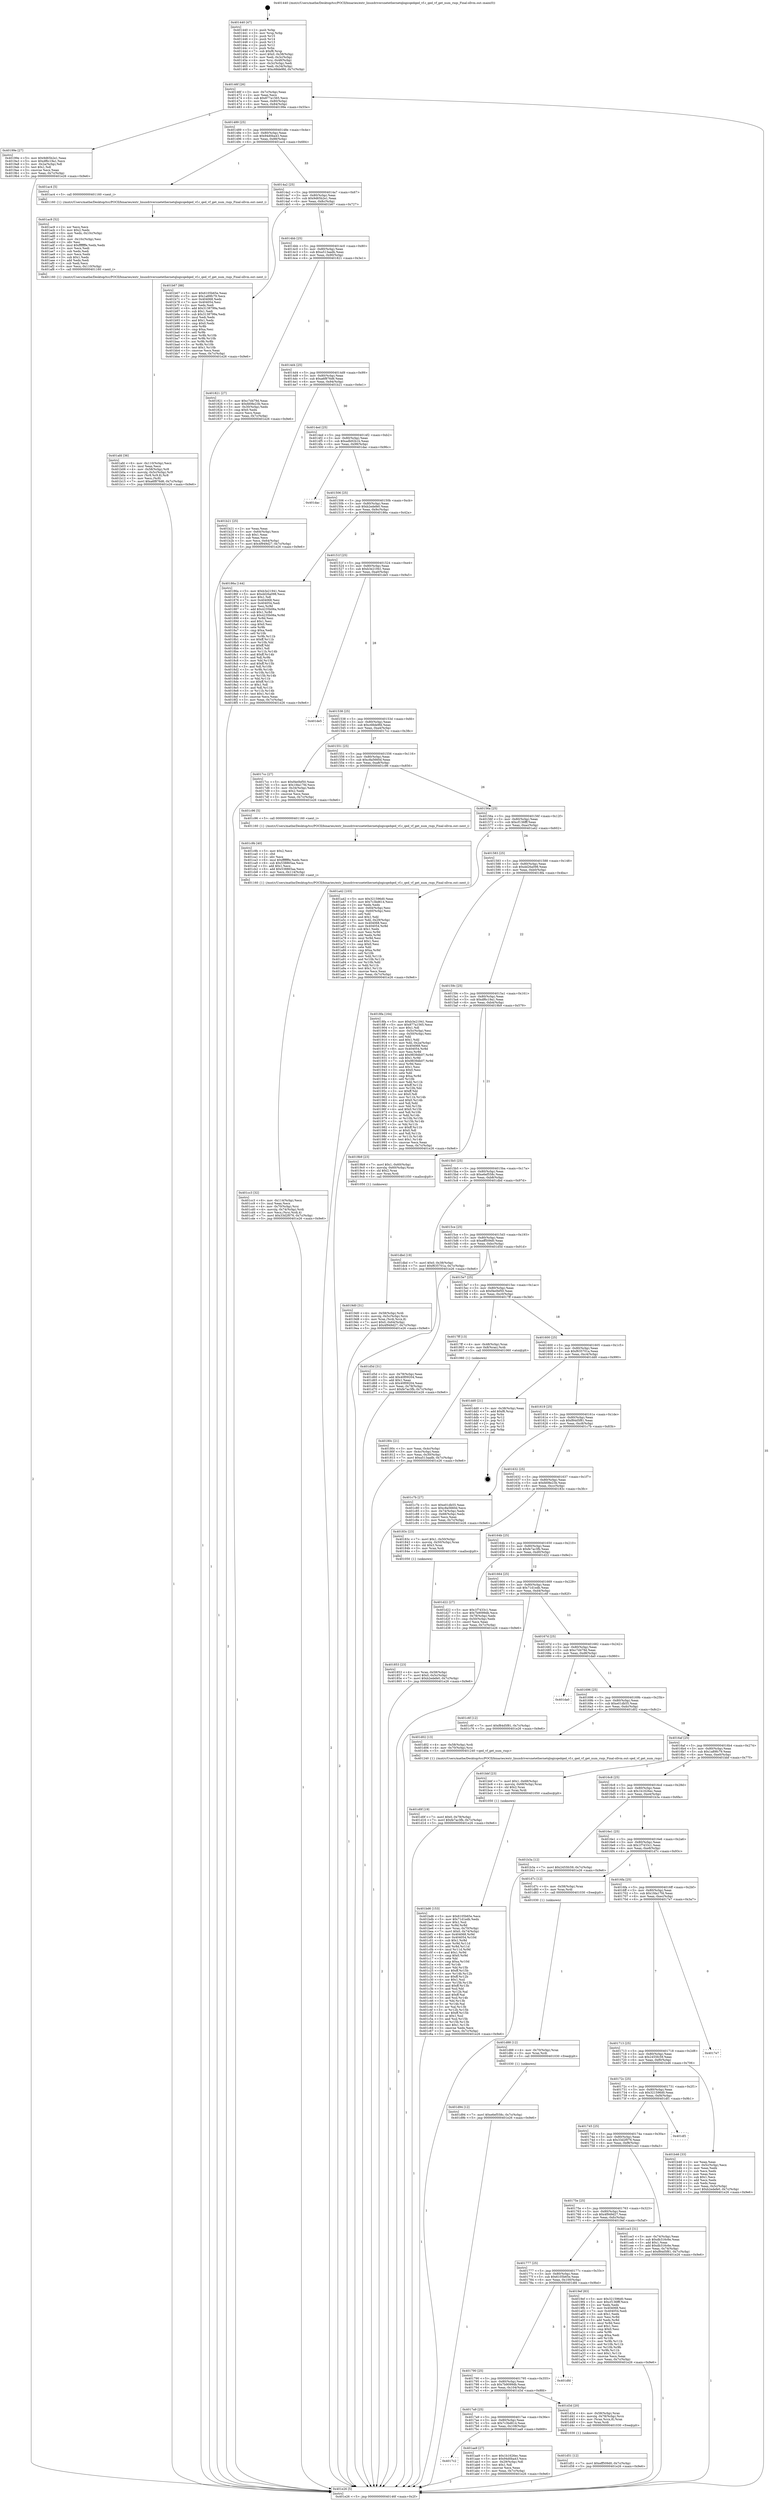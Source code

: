 digraph "0x401440" {
  label = "0x401440 (/mnt/c/Users/mathe/Desktop/tcc/POCII/binaries/extr_linuxdriversnetethernetqlogicqedqed_vf.c_qed_vf_get_num_rxqs_Final-ollvm.out::main(0))"
  labelloc = "t"
  node[shape=record]

  Entry [label="",width=0.3,height=0.3,shape=circle,fillcolor=black,style=filled]
  "0x40146f" [label="{
     0x40146f [26]\l
     | [instrs]\l
     &nbsp;&nbsp;0x40146f \<+3\>: mov -0x7c(%rbp),%eax\l
     &nbsp;&nbsp;0x401472 \<+2\>: mov %eax,%ecx\l
     &nbsp;&nbsp;0x401474 \<+6\>: sub $0x877a1565,%ecx\l
     &nbsp;&nbsp;0x40147a \<+3\>: mov %eax,-0x80(%rbp)\l
     &nbsp;&nbsp;0x40147d \<+6\>: mov %ecx,-0x84(%rbp)\l
     &nbsp;&nbsp;0x401483 \<+6\>: je 000000000040199e \<main+0x55e\>\l
  }"]
  "0x40199e" [label="{
     0x40199e [27]\l
     | [instrs]\l
     &nbsp;&nbsp;0x40199e \<+5\>: mov $0x9d65b2e1,%eax\l
     &nbsp;&nbsp;0x4019a3 \<+5\>: mov $0xdf6c19a1,%ecx\l
     &nbsp;&nbsp;0x4019a8 \<+3\>: mov -0x2a(%rbp),%dl\l
     &nbsp;&nbsp;0x4019ab \<+3\>: test $0x1,%dl\l
     &nbsp;&nbsp;0x4019ae \<+3\>: cmovne %ecx,%eax\l
     &nbsp;&nbsp;0x4019b1 \<+3\>: mov %eax,-0x7c(%rbp)\l
     &nbsp;&nbsp;0x4019b4 \<+5\>: jmp 0000000000401e26 \<main+0x9e6\>\l
  }"]
  "0x401489" [label="{
     0x401489 [25]\l
     | [instrs]\l
     &nbsp;&nbsp;0x401489 \<+5\>: jmp 000000000040148e \<main+0x4e\>\l
     &nbsp;&nbsp;0x40148e \<+3\>: mov -0x80(%rbp),%eax\l
     &nbsp;&nbsp;0x401491 \<+5\>: sub $0x94d0ba43,%eax\l
     &nbsp;&nbsp;0x401496 \<+6\>: mov %eax,-0x88(%rbp)\l
     &nbsp;&nbsp;0x40149c \<+6\>: je 0000000000401ac4 \<main+0x684\>\l
  }"]
  Exit [label="",width=0.3,height=0.3,shape=circle,fillcolor=black,style=filled,peripheries=2]
  "0x401ac4" [label="{
     0x401ac4 [5]\l
     | [instrs]\l
     &nbsp;&nbsp;0x401ac4 \<+5\>: call 0000000000401160 \<next_i\>\l
     | [calls]\l
     &nbsp;&nbsp;0x401160 \{1\} (/mnt/c/Users/mathe/Desktop/tcc/POCII/binaries/extr_linuxdriversnetethernetqlogicqedqed_vf.c_qed_vf_get_num_rxqs_Final-ollvm.out::next_i)\l
  }"]
  "0x4014a2" [label="{
     0x4014a2 [25]\l
     | [instrs]\l
     &nbsp;&nbsp;0x4014a2 \<+5\>: jmp 00000000004014a7 \<main+0x67\>\l
     &nbsp;&nbsp;0x4014a7 \<+3\>: mov -0x80(%rbp),%eax\l
     &nbsp;&nbsp;0x4014aa \<+5\>: sub $0x9d65b2e1,%eax\l
     &nbsp;&nbsp;0x4014af \<+6\>: mov %eax,-0x8c(%rbp)\l
     &nbsp;&nbsp;0x4014b5 \<+6\>: je 0000000000401b67 \<main+0x727\>\l
  }"]
  "0x401d94" [label="{
     0x401d94 [12]\l
     | [instrs]\l
     &nbsp;&nbsp;0x401d94 \<+7\>: movl $0xe6ef558c,-0x7c(%rbp)\l
     &nbsp;&nbsp;0x401d9b \<+5\>: jmp 0000000000401e26 \<main+0x9e6\>\l
  }"]
  "0x401b67" [label="{
     0x401b67 [88]\l
     | [instrs]\l
     &nbsp;&nbsp;0x401b67 \<+5\>: mov $0x6105b65e,%eax\l
     &nbsp;&nbsp;0x401b6c \<+5\>: mov $0x1a89fc79,%ecx\l
     &nbsp;&nbsp;0x401b71 \<+7\>: mov 0x404068,%edx\l
     &nbsp;&nbsp;0x401b78 \<+7\>: mov 0x404054,%esi\l
     &nbsp;&nbsp;0x401b7f \<+2\>: mov %edx,%edi\l
     &nbsp;&nbsp;0x401b81 \<+6\>: add $0x3138799a,%edi\l
     &nbsp;&nbsp;0x401b87 \<+3\>: sub $0x1,%edi\l
     &nbsp;&nbsp;0x401b8a \<+6\>: sub $0x3138799a,%edi\l
     &nbsp;&nbsp;0x401b90 \<+3\>: imul %edi,%edx\l
     &nbsp;&nbsp;0x401b93 \<+3\>: and $0x1,%edx\l
     &nbsp;&nbsp;0x401b96 \<+3\>: cmp $0x0,%edx\l
     &nbsp;&nbsp;0x401b99 \<+4\>: sete %r8b\l
     &nbsp;&nbsp;0x401b9d \<+3\>: cmp $0xa,%esi\l
     &nbsp;&nbsp;0x401ba0 \<+4\>: setl %r9b\l
     &nbsp;&nbsp;0x401ba4 \<+3\>: mov %r8b,%r10b\l
     &nbsp;&nbsp;0x401ba7 \<+3\>: and %r9b,%r10b\l
     &nbsp;&nbsp;0x401baa \<+3\>: xor %r9b,%r8b\l
     &nbsp;&nbsp;0x401bad \<+3\>: or %r8b,%r10b\l
     &nbsp;&nbsp;0x401bb0 \<+4\>: test $0x1,%r10b\l
     &nbsp;&nbsp;0x401bb4 \<+3\>: cmovne %ecx,%eax\l
     &nbsp;&nbsp;0x401bb7 \<+3\>: mov %eax,-0x7c(%rbp)\l
     &nbsp;&nbsp;0x401bba \<+5\>: jmp 0000000000401e26 \<main+0x9e6\>\l
  }"]
  "0x4014bb" [label="{
     0x4014bb [25]\l
     | [instrs]\l
     &nbsp;&nbsp;0x4014bb \<+5\>: jmp 00000000004014c0 \<main+0x80\>\l
     &nbsp;&nbsp;0x4014c0 \<+3\>: mov -0x80(%rbp),%eax\l
     &nbsp;&nbsp;0x4014c3 \<+5\>: sub $0xa513aadb,%eax\l
     &nbsp;&nbsp;0x4014c8 \<+6\>: mov %eax,-0x90(%rbp)\l
     &nbsp;&nbsp;0x4014ce \<+6\>: je 0000000000401821 \<main+0x3e1\>\l
  }"]
  "0x401d88" [label="{
     0x401d88 [12]\l
     | [instrs]\l
     &nbsp;&nbsp;0x401d88 \<+4\>: mov -0x70(%rbp),%rax\l
     &nbsp;&nbsp;0x401d8c \<+3\>: mov %rax,%rdi\l
     &nbsp;&nbsp;0x401d8f \<+5\>: call 0000000000401030 \<free@plt\>\l
     | [calls]\l
     &nbsp;&nbsp;0x401030 \{1\} (unknown)\l
  }"]
  "0x401821" [label="{
     0x401821 [27]\l
     | [instrs]\l
     &nbsp;&nbsp;0x401821 \<+5\>: mov $0xc7d479d,%eax\l
     &nbsp;&nbsp;0x401826 \<+5\>: mov $0xfd08e23b,%ecx\l
     &nbsp;&nbsp;0x40182b \<+3\>: mov -0x30(%rbp),%edx\l
     &nbsp;&nbsp;0x40182e \<+3\>: cmp $0x0,%edx\l
     &nbsp;&nbsp;0x401831 \<+3\>: cmove %ecx,%eax\l
     &nbsp;&nbsp;0x401834 \<+3\>: mov %eax,-0x7c(%rbp)\l
     &nbsp;&nbsp;0x401837 \<+5\>: jmp 0000000000401e26 \<main+0x9e6\>\l
  }"]
  "0x4014d4" [label="{
     0x4014d4 [25]\l
     | [instrs]\l
     &nbsp;&nbsp;0x4014d4 \<+5\>: jmp 00000000004014d9 \<main+0x99\>\l
     &nbsp;&nbsp;0x4014d9 \<+3\>: mov -0x80(%rbp),%eax\l
     &nbsp;&nbsp;0x4014dc \<+5\>: sub $0xa6f876d6,%eax\l
     &nbsp;&nbsp;0x4014e1 \<+6\>: mov %eax,-0x94(%rbp)\l
     &nbsp;&nbsp;0x4014e7 \<+6\>: je 0000000000401b21 \<main+0x6e1\>\l
  }"]
  "0x401d51" [label="{
     0x401d51 [12]\l
     | [instrs]\l
     &nbsp;&nbsp;0x401d51 \<+7\>: movl $0xeff509d0,-0x7c(%rbp)\l
     &nbsp;&nbsp;0x401d58 \<+5\>: jmp 0000000000401e26 \<main+0x9e6\>\l
  }"]
  "0x401b21" [label="{
     0x401b21 [25]\l
     | [instrs]\l
     &nbsp;&nbsp;0x401b21 \<+2\>: xor %eax,%eax\l
     &nbsp;&nbsp;0x401b23 \<+3\>: mov -0x64(%rbp),%ecx\l
     &nbsp;&nbsp;0x401b26 \<+3\>: sub $0x1,%eax\l
     &nbsp;&nbsp;0x401b29 \<+2\>: sub %eax,%ecx\l
     &nbsp;&nbsp;0x401b2b \<+3\>: mov %ecx,-0x64(%rbp)\l
     &nbsp;&nbsp;0x401b2e \<+7\>: movl $0x4f949d27,-0x7c(%rbp)\l
     &nbsp;&nbsp;0x401b35 \<+5\>: jmp 0000000000401e26 \<main+0x9e6\>\l
  }"]
  "0x4014ed" [label="{
     0x4014ed [25]\l
     | [instrs]\l
     &nbsp;&nbsp;0x4014ed \<+5\>: jmp 00000000004014f2 \<main+0xb2\>\l
     &nbsp;&nbsp;0x4014f2 \<+3\>: mov -0x80(%rbp),%eax\l
     &nbsp;&nbsp;0x4014f5 \<+5\>: sub $0xadb92b1b,%eax\l
     &nbsp;&nbsp;0x4014fa \<+6\>: mov %eax,-0x98(%rbp)\l
     &nbsp;&nbsp;0x401500 \<+6\>: je 0000000000401dac \<main+0x96c\>\l
  }"]
  "0x401d0f" [label="{
     0x401d0f [19]\l
     | [instrs]\l
     &nbsp;&nbsp;0x401d0f \<+7\>: movl $0x0,-0x78(%rbp)\l
     &nbsp;&nbsp;0x401d16 \<+7\>: movl $0xfe7ac3fb,-0x7c(%rbp)\l
     &nbsp;&nbsp;0x401d1d \<+5\>: jmp 0000000000401e26 \<main+0x9e6\>\l
  }"]
  "0x401dac" [label="{
     0x401dac\l
  }", style=dashed]
  "0x401506" [label="{
     0x401506 [25]\l
     | [instrs]\l
     &nbsp;&nbsp;0x401506 \<+5\>: jmp 000000000040150b \<main+0xcb\>\l
     &nbsp;&nbsp;0x40150b \<+3\>: mov -0x80(%rbp),%eax\l
     &nbsp;&nbsp;0x40150e \<+5\>: sub $0xb2edefe0,%eax\l
     &nbsp;&nbsp;0x401513 \<+6\>: mov %eax,-0x9c(%rbp)\l
     &nbsp;&nbsp;0x401519 \<+6\>: je 000000000040186a \<main+0x42a\>\l
  }"]
  "0x401cc3" [label="{
     0x401cc3 [32]\l
     | [instrs]\l
     &nbsp;&nbsp;0x401cc3 \<+6\>: mov -0x114(%rbp),%ecx\l
     &nbsp;&nbsp;0x401cc9 \<+3\>: imul %eax,%ecx\l
     &nbsp;&nbsp;0x401ccc \<+4\>: mov -0x70(%rbp),%rsi\l
     &nbsp;&nbsp;0x401cd0 \<+4\>: movslq -0x74(%rbp),%rdi\l
     &nbsp;&nbsp;0x401cd4 \<+3\>: mov %ecx,(%rsi,%rdi,4)\l
     &nbsp;&nbsp;0x401cd7 \<+7\>: movl $0x33d2f076,-0x7c(%rbp)\l
     &nbsp;&nbsp;0x401cde \<+5\>: jmp 0000000000401e26 \<main+0x9e6\>\l
  }"]
  "0x40186a" [label="{
     0x40186a [144]\l
     | [instrs]\l
     &nbsp;&nbsp;0x40186a \<+5\>: mov $0xb3e21941,%eax\l
     &nbsp;&nbsp;0x40186f \<+5\>: mov $0xdd26a098,%ecx\l
     &nbsp;&nbsp;0x401874 \<+2\>: mov $0x1,%dl\l
     &nbsp;&nbsp;0x401876 \<+7\>: mov 0x404068,%esi\l
     &nbsp;&nbsp;0x40187d \<+7\>: mov 0x404054,%edi\l
     &nbsp;&nbsp;0x401884 \<+3\>: mov %esi,%r8d\l
     &nbsp;&nbsp;0x401887 \<+7\>: add $0x4235b06a,%r8d\l
     &nbsp;&nbsp;0x40188e \<+4\>: sub $0x1,%r8d\l
     &nbsp;&nbsp;0x401892 \<+7\>: sub $0x4235b06a,%r8d\l
     &nbsp;&nbsp;0x401899 \<+4\>: imul %r8d,%esi\l
     &nbsp;&nbsp;0x40189d \<+3\>: and $0x1,%esi\l
     &nbsp;&nbsp;0x4018a0 \<+3\>: cmp $0x0,%esi\l
     &nbsp;&nbsp;0x4018a3 \<+4\>: sete %r9b\l
     &nbsp;&nbsp;0x4018a7 \<+3\>: cmp $0xa,%edi\l
     &nbsp;&nbsp;0x4018aa \<+4\>: setl %r10b\l
     &nbsp;&nbsp;0x4018ae \<+3\>: mov %r9b,%r11b\l
     &nbsp;&nbsp;0x4018b1 \<+4\>: xor $0xff,%r11b\l
     &nbsp;&nbsp;0x4018b5 \<+3\>: mov %r10b,%bl\l
     &nbsp;&nbsp;0x4018b8 \<+3\>: xor $0xff,%bl\l
     &nbsp;&nbsp;0x4018bb \<+3\>: xor $0x1,%dl\l
     &nbsp;&nbsp;0x4018be \<+3\>: mov %r11b,%r14b\l
     &nbsp;&nbsp;0x4018c1 \<+4\>: and $0xff,%r14b\l
     &nbsp;&nbsp;0x4018c5 \<+3\>: and %dl,%r9b\l
     &nbsp;&nbsp;0x4018c8 \<+3\>: mov %bl,%r15b\l
     &nbsp;&nbsp;0x4018cb \<+4\>: and $0xff,%r15b\l
     &nbsp;&nbsp;0x4018cf \<+3\>: and %dl,%r10b\l
     &nbsp;&nbsp;0x4018d2 \<+3\>: or %r9b,%r14b\l
     &nbsp;&nbsp;0x4018d5 \<+3\>: or %r10b,%r15b\l
     &nbsp;&nbsp;0x4018d8 \<+3\>: xor %r15b,%r14b\l
     &nbsp;&nbsp;0x4018db \<+3\>: or %bl,%r11b\l
     &nbsp;&nbsp;0x4018de \<+4\>: xor $0xff,%r11b\l
     &nbsp;&nbsp;0x4018e2 \<+3\>: or $0x1,%dl\l
     &nbsp;&nbsp;0x4018e5 \<+3\>: and %dl,%r11b\l
     &nbsp;&nbsp;0x4018e8 \<+3\>: or %r11b,%r14b\l
     &nbsp;&nbsp;0x4018eb \<+4\>: test $0x1,%r14b\l
     &nbsp;&nbsp;0x4018ef \<+3\>: cmovne %ecx,%eax\l
     &nbsp;&nbsp;0x4018f2 \<+3\>: mov %eax,-0x7c(%rbp)\l
     &nbsp;&nbsp;0x4018f5 \<+5\>: jmp 0000000000401e26 \<main+0x9e6\>\l
  }"]
  "0x40151f" [label="{
     0x40151f [25]\l
     | [instrs]\l
     &nbsp;&nbsp;0x40151f \<+5\>: jmp 0000000000401524 \<main+0xe4\>\l
     &nbsp;&nbsp;0x401524 \<+3\>: mov -0x80(%rbp),%eax\l
     &nbsp;&nbsp;0x401527 \<+5\>: sub $0xb3e21941,%eax\l
     &nbsp;&nbsp;0x40152c \<+6\>: mov %eax,-0xa0(%rbp)\l
     &nbsp;&nbsp;0x401532 \<+6\>: je 0000000000401de5 \<main+0x9a5\>\l
  }"]
  "0x401c9b" [label="{
     0x401c9b [40]\l
     | [instrs]\l
     &nbsp;&nbsp;0x401c9b \<+5\>: mov $0x2,%ecx\l
     &nbsp;&nbsp;0x401ca0 \<+1\>: cltd\l
     &nbsp;&nbsp;0x401ca1 \<+2\>: idiv %ecx\l
     &nbsp;&nbsp;0x401ca3 \<+6\>: imul $0xfffffffe,%edx,%ecx\l
     &nbsp;&nbsp;0x401ca9 \<+6\>: sub $0x538865aa,%ecx\l
     &nbsp;&nbsp;0x401caf \<+3\>: add $0x1,%ecx\l
     &nbsp;&nbsp;0x401cb2 \<+6\>: add $0x538865aa,%ecx\l
     &nbsp;&nbsp;0x401cb8 \<+6\>: mov %ecx,-0x114(%rbp)\l
     &nbsp;&nbsp;0x401cbe \<+5\>: call 0000000000401160 \<next_i\>\l
     | [calls]\l
     &nbsp;&nbsp;0x401160 \{1\} (/mnt/c/Users/mathe/Desktop/tcc/POCII/binaries/extr_linuxdriversnetethernetqlogicqedqed_vf.c_qed_vf_get_num_rxqs_Final-ollvm.out::next_i)\l
  }"]
  "0x401de5" [label="{
     0x401de5\l
  }", style=dashed]
  "0x401538" [label="{
     0x401538 [25]\l
     | [instrs]\l
     &nbsp;&nbsp;0x401538 \<+5\>: jmp 000000000040153d \<main+0xfd\>\l
     &nbsp;&nbsp;0x40153d \<+3\>: mov -0x80(%rbp),%eax\l
     &nbsp;&nbsp;0x401540 \<+5\>: sub $0xc68de9fd,%eax\l
     &nbsp;&nbsp;0x401545 \<+6\>: mov %eax,-0xa4(%rbp)\l
     &nbsp;&nbsp;0x40154b \<+6\>: je 00000000004017cc \<main+0x38c\>\l
  }"]
  "0x401bd6" [label="{
     0x401bd6 [153]\l
     | [instrs]\l
     &nbsp;&nbsp;0x401bd6 \<+5\>: mov $0x6105b65e,%ecx\l
     &nbsp;&nbsp;0x401bdb \<+5\>: mov $0x71d1edb,%edx\l
     &nbsp;&nbsp;0x401be0 \<+3\>: mov $0x1,%sil\l
     &nbsp;&nbsp;0x401be3 \<+3\>: xor %r8d,%r8d\l
     &nbsp;&nbsp;0x401be6 \<+4\>: mov %rax,-0x70(%rbp)\l
     &nbsp;&nbsp;0x401bea \<+7\>: movl $0x0,-0x74(%rbp)\l
     &nbsp;&nbsp;0x401bf1 \<+8\>: mov 0x404068,%r9d\l
     &nbsp;&nbsp;0x401bf9 \<+8\>: mov 0x404054,%r10d\l
     &nbsp;&nbsp;0x401c01 \<+4\>: sub $0x1,%r8d\l
     &nbsp;&nbsp;0x401c05 \<+3\>: mov %r9d,%r11d\l
     &nbsp;&nbsp;0x401c08 \<+3\>: add %r8d,%r11d\l
     &nbsp;&nbsp;0x401c0b \<+4\>: imul %r11d,%r9d\l
     &nbsp;&nbsp;0x401c0f \<+4\>: and $0x1,%r9d\l
     &nbsp;&nbsp;0x401c13 \<+4\>: cmp $0x0,%r9d\l
     &nbsp;&nbsp;0x401c17 \<+3\>: sete %bl\l
     &nbsp;&nbsp;0x401c1a \<+4\>: cmp $0xa,%r10d\l
     &nbsp;&nbsp;0x401c1e \<+4\>: setl %r14b\l
     &nbsp;&nbsp;0x401c22 \<+3\>: mov %bl,%r15b\l
     &nbsp;&nbsp;0x401c25 \<+4\>: xor $0xff,%r15b\l
     &nbsp;&nbsp;0x401c29 \<+3\>: mov %r14b,%r12b\l
     &nbsp;&nbsp;0x401c2c \<+4\>: xor $0xff,%r12b\l
     &nbsp;&nbsp;0x401c30 \<+4\>: xor $0x1,%sil\l
     &nbsp;&nbsp;0x401c34 \<+3\>: mov %r15b,%r13b\l
     &nbsp;&nbsp;0x401c37 \<+4\>: and $0xff,%r13b\l
     &nbsp;&nbsp;0x401c3b \<+3\>: and %sil,%bl\l
     &nbsp;&nbsp;0x401c3e \<+3\>: mov %r12b,%al\l
     &nbsp;&nbsp;0x401c41 \<+2\>: and $0xff,%al\l
     &nbsp;&nbsp;0x401c43 \<+3\>: and %sil,%r14b\l
     &nbsp;&nbsp;0x401c46 \<+3\>: or %bl,%r13b\l
     &nbsp;&nbsp;0x401c49 \<+3\>: or %r14b,%al\l
     &nbsp;&nbsp;0x401c4c \<+3\>: xor %al,%r13b\l
     &nbsp;&nbsp;0x401c4f \<+3\>: or %r12b,%r15b\l
     &nbsp;&nbsp;0x401c52 \<+4\>: xor $0xff,%r15b\l
     &nbsp;&nbsp;0x401c56 \<+4\>: or $0x1,%sil\l
     &nbsp;&nbsp;0x401c5a \<+3\>: and %sil,%r15b\l
     &nbsp;&nbsp;0x401c5d \<+3\>: or %r15b,%r13b\l
     &nbsp;&nbsp;0x401c60 \<+4\>: test $0x1,%r13b\l
     &nbsp;&nbsp;0x401c64 \<+3\>: cmovne %edx,%ecx\l
     &nbsp;&nbsp;0x401c67 \<+3\>: mov %ecx,-0x7c(%rbp)\l
     &nbsp;&nbsp;0x401c6a \<+5\>: jmp 0000000000401e26 \<main+0x9e6\>\l
  }"]
  "0x4017cc" [label="{
     0x4017cc [27]\l
     | [instrs]\l
     &nbsp;&nbsp;0x4017cc \<+5\>: mov $0xf4e0bf50,%eax\l
     &nbsp;&nbsp;0x4017d1 \<+5\>: mov $0x1fda17fd,%ecx\l
     &nbsp;&nbsp;0x4017d6 \<+3\>: mov -0x34(%rbp),%edx\l
     &nbsp;&nbsp;0x4017d9 \<+3\>: cmp $0x2,%edx\l
     &nbsp;&nbsp;0x4017dc \<+3\>: cmovne %ecx,%eax\l
     &nbsp;&nbsp;0x4017df \<+3\>: mov %eax,-0x7c(%rbp)\l
     &nbsp;&nbsp;0x4017e2 \<+5\>: jmp 0000000000401e26 \<main+0x9e6\>\l
  }"]
  "0x401551" [label="{
     0x401551 [25]\l
     | [instrs]\l
     &nbsp;&nbsp;0x401551 \<+5\>: jmp 0000000000401556 \<main+0x116\>\l
     &nbsp;&nbsp;0x401556 \<+3\>: mov -0x80(%rbp),%eax\l
     &nbsp;&nbsp;0x401559 \<+5\>: sub $0xc8a5660d,%eax\l
     &nbsp;&nbsp;0x40155e \<+6\>: mov %eax,-0xa8(%rbp)\l
     &nbsp;&nbsp;0x401564 \<+6\>: je 0000000000401c96 \<main+0x856\>\l
  }"]
  "0x401e26" [label="{
     0x401e26 [5]\l
     | [instrs]\l
     &nbsp;&nbsp;0x401e26 \<+5\>: jmp 000000000040146f \<main+0x2f\>\l
  }"]
  "0x401440" [label="{
     0x401440 [47]\l
     | [instrs]\l
     &nbsp;&nbsp;0x401440 \<+1\>: push %rbp\l
     &nbsp;&nbsp;0x401441 \<+3\>: mov %rsp,%rbp\l
     &nbsp;&nbsp;0x401444 \<+2\>: push %r15\l
     &nbsp;&nbsp;0x401446 \<+2\>: push %r14\l
     &nbsp;&nbsp;0x401448 \<+2\>: push %r13\l
     &nbsp;&nbsp;0x40144a \<+2\>: push %r12\l
     &nbsp;&nbsp;0x40144c \<+1\>: push %rbx\l
     &nbsp;&nbsp;0x40144d \<+7\>: sub $0xf8,%rsp\l
     &nbsp;&nbsp;0x401454 \<+7\>: movl $0x0,-0x38(%rbp)\l
     &nbsp;&nbsp;0x40145b \<+3\>: mov %edi,-0x3c(%rbp)\l
     &nbsp;&nbsp;0x40145e \<+4\>: mov %rsi,-0x48(%rbp)\l
     &nbsp;&nbsp;0x401462 \<+3\>: mov -0x3c(%rbp),%edi\l
     &nbsp;&nbsp;0x401465 \<+3\>: mov %edi,-0x34(%rbp)\l
     &nbsp;&nbsp;0x401468 \<+7\>: movl $0xc68de9fd,-0x7c(%rbp)\l
  }"]
  "0x401afd" [label="{
     0x401afd [36]\l
     | [instrs]\l
     &nbsp;&nbsp;0x401afd \<+6\>: mov -0x110(%rbp),%ecx\l
     &nbsp;&nbsp;0x401b03 \<+3\>: imul %eax,%ecx\l
     &nbsp;&nbsp;0x401b06 \<+4\>: mov -0x58(%rbp),%r8\l
     &nbsp;&nbsp;0x401b0a \<+4\>: movslq -0x5c(%rbp),%r9\l
     &nbsp;&nbsp;0x401b0e \<+4\>: mov (%r8,%r9,8),%r8\l
     &nbsp;&nbsp;0x401b12 \<+3\>: mov %ecx,(%r8)\l
     &nbsp;&nbsp;0x401b15 \<+7\>: movl $0xa6f876d6,-0x7c(%rbp)\l
     &nbsp;&nbsp;0x401b1c \<+5\>: jmp 0000000000401e26 \<main+0x9e6\>\l
  }"]
  "0x401c96" [label="{
     0x401c96 [5]\l
     | [instrs]\l
     &nbsp;&nbsp;0x401c96 \<+5\>: call 0000000000401160 \<next_i\>\l
     | [calls]\l
     &nbsp;&nbsp;0x401160 \{1\} (/mnt/c/Users/mathe/Desktop/tcc/POCII/binaries/extr_linuxdriversnetethernetqlogicqedqed_vf.c_qed_vf_get_num_rxqs_Final-ollvm.out::next_i)\l
  }"]
  "0x40156a" [label="{
     0x40156a [25]\l
     | [instrs]\l
     &nbsp;&nbsp;0x40156a \<+5\>: jmp 000000000040156f \<main+0x12f\>\l
     &nbsp;&nbsp;0x40156f \<+3\>: mov -0x80(%rbp),%eax\l
     &nbsp;&nbsp;0x401572 \<+5\>: sub $0xcf136fff,%eax\l
     &nbsp;&nbsp;0x401577 \<+6\>: mov %eax,-0xac(%rbp)\l
     &nbsp;&nbsp;0x40157d \<+6\>: je 0000000000401a42 \<main+0x602\>\l
  }"]
  "0x401ac9" [label="{
     0x401ac9 [52]\l
     | [instrs]\l
     &nbsp;&nbsp;0x401ac9 \<+2\>: xor %ecx,%ecx\l
     &nbsp;&nbsp;0x401acb \<+5\>: mov $0x2,%edx\l
     &nbsp;&nbsp;0x401ad0 \<+6\>: mov %edx,-0x10c(%rbp)\l
     &nbsp;&nbsp;0x401ad6 \<+1\>: cltd\l
     &nbsp;&nbsp;0x401ad7 \<+6\>: mov -0x10c(%rbp),%esi\l
     &nbsp;&nbsp;0x401add \<+2\>: idiv %esi\l
     &nbsp;&nbsp;0x401adf \<+6\>: imul $0xfffffffe,%edx,%edx\l
     &nbsp;&nbsp;0x401ae5 \<+2\>: mov %ecx,%edi\l
     &nbsp;&nbsp;0x401ae7 \<+2\>: sub %edx,%edi\l
     &nbsp;&nbsp;0x401ae9 \<+2\>: mov %ecx,%edx\l
     &nbsp;&nbsp;0x401aeb \<+3\>: sub $0x1,%edx\l
     &nbsp;&nbsp;0x401aee \<+2\>: add %edx,%edi\l
     &nbsp;&nbsp;0x401af0 \<+2\>: sub %edi,%ecx\l
     &nbsp;&nbsp;0x401af2 \<+6\>: mov %ecx,-0x110(%rbp)\l
     &nbsp;&nbsp;0x401af8 \<+5\>: call 0000000000401160 \<next_i\>\l
     | [calls]\l
     &nbsp;&nbsp;0x401160 \{1\} (/mnt/c/Users/mathe/Desktop/tcc/POCII/binaries/extr_linuxdriversnetethernetqlogicqedqed_vf.c_qed_vf_get_num_rxqs_Final-ollvm.out::next_i)\l
  }"]
  "0x401a42" [label="{
     0x401a42 [103]\l
     | [instrs]\l
     &nbsp;&nbsp;0x401a42 \<+5\>: mov $0x321596d0,%eax\l
     &nbsp;&nbsp;0x401a47 \<+5\>: mov $0x7c3bd614,%ecx\l
     &nbsp;&nbsp;0x401a4c \<+2\>: xor %edx,%edx\l
     &nbsp;&nbsp;0x401a4e \<+3\>: mov -0x64(%rbp),%esi\l
     &nbsp;&nbsp;0x401a51 \<+3\>: cmp -0x60(%rbp),%esi\l
     &nbsp;&nbsp;0x401a54 \<+4\>: setl %dil\l
     &nbsp;&nbsp;0x401a58 \<+4\>: and $0x1,%dil\l
     &nbsp;&nbsp;0x401a5c \<+4\>: mov %dil,-0x29(%rbp)\l
     &nbsp;&nbsp;0x401a60 \<+7\>: mov 0x404068,%esi\l
     &nbsp;&nbsp;0x401a67 \<+8\>: mov 0x404054,%r8d\l
     &nbsp;&nbsp;0x401a6f \<+3\>: sub $0x1,%edx\l
     &nbsp;&nbsp;0x401a72 \<+3\>: mov %esi,%r9d\l
     &nbsp;&nbsp;0x401a75 \<+3\>: add %edx,%r9d\l
     &nbsp;&nbsp;0x401a78 \<+4\>: imul %r9d,%esi\l
     &nbsp;&nbsp;0x401a7c \<+3\>: and $0x1,%esi\l
     &nbsp;&nbsp;0x401a7f \<+3\>: cmp $0x0,%esi\l
     &nbsp;&nbsp;0x401a82 \<+4\>: sete %dil\l
     &nbsp;&nbsp;0x401a86 \<+4\>: cmp $0xa,%r8d\l
     &nbsp;&nbsp;0x401a8a \<+4\>: setl %r10b\l
     &nbsp;&nbsp;0x401a8e \<+3\>: mov %dil,%r11b\l
     &nbsp;&nbsp;0x401a91 \<+3\>: and %r10b,%r11b\l
     &nbsp;&nbsp;0x401a94 \<+3\>: xor %r10b,%dil\l
     &nbsp;&nbsp;0x401a97 \<+3\>: or %dil,%r11b\l
     &nbsp;&nbsp;0x401a9a \<+4\>: test $0x1,%r11b\l
     &nbsp;&nbsp;0x401a9e \<+3\>: cmovne %ecx,%eax\l
     &nbsp;&nbsp;0x401aa1 \<+3\>: mov %eax,-0x7c(%rbp)\l
     &nbsp;&nbsp;0x401aa4 \<+5\>: jmp 0000000000401e26 \<main+0x9e6\>\l
  }"]
  "0x401583" [label="{
     0x401583 [25]\l
     | [instrs]\l
     &nbsp;&nbsp;0x401583 \<+5\>: jmp 0000000000401588 \<main+0x148\>\l
     &nbsp;&nbsp;0x401588 \<+3\>: mov -0x80(%rbp),%eax\l
     &nbsp;&nbsp;0x40158b \<+5\>: sub $0xdd26a098,%eax\l
     &nbsp;&nbsp;0x401590 \<+6\>: mov %eax,-0xb0(%rbp)\l
     &nbsp;&nbsp;0x401596 \<+6\>: je 00000000004018fa \<main+0x4ba\>\l
  }"]
  "0x4017c2" [label="{
     0x4017c2\l
  }", style=dashed]
  "0x4018fa" [label="{
     0x4018fa [164]\l
     | [instrs]\l
     &nbsp;&nbsp;0x4018fa \<+5\>: mov $0xb3e21941,%eax\l
     &nbsp;&nbsp;0x4018ff \<+5\>: mov $0x877a1565,%ecx\l
     &nbsp;&nbsp;0x401904 \<+2\>: mov $0x1,%dl\l
     &nbsp;&nbsp;0x401906 \<+3\>: mov -0x5c(%rbp),%esi\l
     &nbsp;&nbsp;0x401909 \<+3\>: cmp -0x50(%rbp),%esi\l
     &nbsp;&nbsp;0x40190c \<+4\>: setl %dil\l
     &nbsp;&nbsp;0x401910 \<+4\>: and $0x1,%dil\l
     &nbsp;&nbsp;0x401914 \<+4\>: mov %dil,-0x2a(%rbp)\l
     &nbsp;&nbsp;0x401918 \<+7\>: mov 0x404068,%esi\l
     &nbsp;&nbsp;0x40191f \<+8\>: mov 0x404054,%r8d\l
     &nbsp;&nbsp;0x401927 \<+3\>: mov %esi,%r9d\l
     &nbsp;&nbsp;0x40192a \<+7\>: add $0x9839db07,%r9d\l
     &nbsp;&nbsp;0x401931 \<+4\>: sub $0x1,%r9d\l
     &nbsp;&nbsp;0x401935 \<+7\>: sub $0x9839db07,%r9d\l
     &nbsp;&nbsp;0x40193c \<+4\>: imul %r9d,%esi\l
     &nbsp;&nbsp;0x401940 \<+3\>: and $0x1,%esi\l
     &nbsp;&nbsp;0x401943 \<+3\>: cmp $0x0,%esi\l
     &nbsp;&nbsp;0x401946 \<+4\>: sete %dil\l
     &nbsp;&nbsp;0x40194a \<+4\>: cmp $0xa,%r8d\l
     &nbsp;&nbsp;0x40194e \<+4\>: setl %r10b\l
     &nbsp;&nbsp;0x401952 \<+3\>: mov %dil,%r11b\l
     &nbsp;&nbsp;0x401955 \<+4\>: xor $0xff,%r11b\l
     &nbsp;&nbsp;0x401959 \<+3\>: mov %r10b,%bl\l
     &nbsp;&nbsp;0x40195c \<+3\>: xor $0xff,%bl\l
     &nbsp;&nbsp;0x40195f \<+3\>: xor $0x0,%dl\l
     &nbsp;&nbsp;0x401962 \<+3\>: mov %r11b,%r14b\l
     &nbsp;&nbsp;0x401965 \<+4\>: and $0x0,%r14b\l
     &nbsp;&nbsp;0x401969 \<+3\>: and %dl,%dil\l
     &nbsp;&nbsp;0x40196c \<+3\>: mov %bl,%r15b\l
     &nbsp;&nbsp;0x40196f \<+4\>: and $0x0,%r15b\l
     &nbsp;&nbsp;0x401973 \<+3\>: and %dl,%r10b\l
     &nbsp;&nbsp;0x401976 \<+3\>: or %dil,%r14b\l
     &nbsp;&nbsp;0x401979 \<+3\>: or %r10b,%r15b\l
     &nbsp;&nbsp;0x40197c \<+3\>: xor %r15b,%r14b\l
     &nbsp;&nbsp;0x40197f \<+3\>: or %bl,%r11b\l
     &nbsp;&nbsp;0x401982 \<+4\>: xor $0xff,%r11b\l
     &nbsp;&nbsp;0x401986 \<+3\>: or $0x0,%dl\l
     &nbsp;&nbsp;0x401989 \<+3\>: and %dl,%r11b\l
     &nbsp;&nbsp;0x40198c \<+3\>: or %r11b,%r14b\l
     &nbsp;&nbsp;0x40198f \<+4\>: test $0x1,%r14b\l
     &nbsp;&nbsp;0x401993 \<+3\>: cmovne %ecx,%eax\l
     &nbsp;&nbsp;0x401996 \<+3\>: mov %eax,-0x7c(%rbp)\l
     &nbsp;&nbsp;0x401999 \<+5\>: jmp 0000000000401e26 \<main+0x9e6\>\l
  }"]
  "0x40159c" [label="{
     0x40159c [25]\l
     | [instrs]\l
     &nbsp;&nbsp;0x40159c \<+5\>: jmp 00000000004015a1 \<main+0x161\>\l
     &nbsp;&nbsp;0x4015a1 \<+3\>: mov -0x80(%rbp),%eax\l
     &nbsp;&nbsp;0x4015a4 \<+5\>: sub $0xdf6c19a1,%eax\l
     &nbsp;&nbsp;0x4015a9 \<+6\>: mov %eax,-0xb4(%rbp)\l
     &nbsp;&nbsp;0x4015af \<+6\>: je 00000000004019b9 \<main+0x579\>\l
  }"]
  "0x401aa9" [label="{
     0x401aa9 [27]\l
     | [instrs]\l
     &nbsp;&nbsp;0x401aa9 \<+5\>: mov $0x1b1626ec,%eax\l
     &nbsp;&nbsp;0x401aae \<+5\>: mov $0x94d0ba43,%ecx\l
     &nbsp;&nbsp;0x401ab3 \<+3\>: mov -0x29(%rbp),%dl\l
     &nbsp;&nbsp;0x401ab6 \<+3\>: test $0x1,%dl\l
     &nbsp;&nbsp;0x401ab9 \<+3\>: cmovne %ecx,%eax\l
     &nbsp;&nbsp;0x401abc \<+3\>: mov %eax,-0x7c(%rbp)\l
     &nbsp;&nbsp;0x401abf \<+5\>: jmp 0000000000401e26 \<main+0x9e6\>\l
  }"]
  "0x4019b9" [label="{
     0x4019b9 [23]\l
     | [instrs]\l
     &nbsp;&nbsp;0x4019b9 \<+7\>: movl $0x1,-0x60(%rbp)\l
     &nbsp;&nbsp;0x4019c0 \<+4\>: movslq -0x60(%rbp),%rax\l
     &nbsp;&nbsp;0x4019c4 \<+4\>: shl $0x2,%rax\l
     &nbsp;&nbsp;0x4019c8 \<+3\>: mov %rax,%rdi\l
     &nbsp;&nbsp;0x4019cb \<+5\>: call 0000000000401050 \<malloc@plt\>\l
     | [calls]\l
     &nbsp;&nbsp;0x401050 \{1\} (unknown)\l
  }"]
  "0x4015b5" [label="{
     0x4015b5 [25]\l
     | [instrs]\l
     &nbsp;&nbsp;0x4015b5 \<+5\>: jmp 00000000004015ba \<main+0x17a\>\l
     &nbsp;&nbsp;0x4015ba \<+3\>: mov -0x80(%rbp),%eax\l
     &nbsp;&nbsp;0x4015bd \<+5\>: sub $0xe6ef558c,%eax\l
     &nbsp;&nbsp;0x4015c2 \<+6\>: mov %eax,-0xb8(%rbp)\l
     &nbsp;&nbsp;0x4015c8 \<+6\>: je 0000000000401dbd \<main+0x97d\>\l
  }"]
  "0x4017a9" [label="{
     0x4017a9 [25]\l
     | [instrs]\l
     &nbsp;&nbsp;0x4017a9 \<+5\>: jmp 00000000004017ae \<main+0x36e\>\l
     &nbsp;&nbsp;0x4017ae \<+3\>: mov -0x80(%rbp),%eax\l
     &nbsp;&nbsp;0x4017b1 \<+5\>: sub $0x7c3bd614,%eax\l
     &nbsp;&nbsp;0x4017b6 \<+6\>: mov %eax,-0x108(%rbp)\l
     &nbsp;&nbsp;0x4017bc \<+6\>: je 0000000000401aa9 \<main+0x669\>\l
  }"]
  "0x401dbd" [label="{
     0x401dbd [19]\l
     | [instrs]\l
     &nbsp;&nbsp;0x401dbd \<+7\>: movl $0x0,-0x38(%rbp)\l
     &nbsp;&nbsp;0x401dc4 \<+7\>: movl $0xf635701a,-0x7c(%rbp)\l
     &nbsp;&nbsp;0x401dcb \<+5\>: jmp 0000000000401e26 \<main+0x9e6\>\l
  }"]
  "0x4015ce" [label="{
     0x4015ce [25]\l
     | [instrs]\l
     &nbsp;&nbsp;0x4015ce \<+5\>: jmp 00000000004015d3 \<main+0x193\>\l
     &nbsp;&nbsp;0x4015d3 \<+3\>: mov -0x80(%rbp),%eax\l
     &nbsp;&nbsp;0x4015d6 \<+5\>: sub $0xeff509d0,%eax\l
     &nbsp;&nbsp;0x4015db \<+6\>: mov %eax,-0xbc(%rbp)\l
     &nbsp;&nbsp;0x4015e1 \<+6\>: je 0000000000401d5d \<main+0x91d\>\l
  }"]
  "0x401d3d" [label="{
     0x401d3d [20]\l
     | [instrs]\l
     &nbsp;&nbsp;0x401d3d \<+4\>: mov -0x58(%rbp),%rax\l
     &nbsp;&nbsp;0x401d41 \<+4\>: movslq -0x78(%rbp),%rcx\l
     &nbsp;&nbsp;0x401d45 \<+4\>: mov (%rax,%rcx,8),%rax\l
     &nbsp;&nbsp;0x401d49 \<+3\>: mov %rax,%rdi\l
     &nbsp;&nbsp;0x401d4c \<+5\>: call 0000000000401030 \<free@plt\>\l
     | [calls]\l
     &nbsp;&nbsp;0x401030 \{1\} (unknown)\l
  }"]
  "0x401d5d" [label="{
     0x401d5d [31]\l
     | [instrs]\l
     &nbsp;&nbsp;0x401d5d \<+3\>: mov -0x78(%rbp),%eax\l
     &nbsp;&nbsp;0x401d60 \<+5\>: add $0x40f09204,%eax\l
     &nbsp;&nbsp;0x401d65 \<+3\>: add $0x1,%eax\l
     &nbsp;&nbsp;0x401d68 \<+5\>: sub $0x40f09204,%eax\l
     &nbsp;&nbsp;0x401d6d \<+3\>: mov %eax,-0x78(%rbp)\l
     &nbsp;&nbsp;0x401d70 \<+7\>: movl $0xfe7ac3fb,-0x7c(%rbp)\l
     &nbsp;&nbsp;0x401d77 \<+5\>: jmp 0000000000401e26 \<main+0x9e6\>\l
  }"]
  "0x4015e7" [label="{
     0x4015e7 [25]\l
     | [instrs]\l
     &nbsp;&nbsp;0x4015e7 \<+5\>: jmp 00000000004015ec \<main+0x1ac\>\l
     &nbsp;&nbsp;0x4015ec \<+3\>: mov -0x80(%rbp),%eax\l
     &nbsp;&nbsp;0x4015ef \<+5\>: sub $0xf4e0bf50,%eax\l
     &nbsp;&nbsp;0x4015f4 \<+6\>: mov %eax,-0xc0(%rbp)\l
     &nbsp;&nbsp;0x4015fa \<+6\>: je 00000000004017ff \<main+0x3bf\>\l
  }"]
  "0x401790" [label="{
     0x401790 [25]\l
     | [instrs]\l
     &nbsp;&nbsp;0x401790 \<+5\>: jmp 0000000000401795 \<main+0x355\>\l
     &nbsp;&nbsp;0x401795 \<+3\>: mov -0x80(%rbp),%eax\l
     &nbsp;&nbsp;0x401798 \<+5\>: sub $0x7b9099db,%eax\l
     &nbsp;&nbsp;0x40179d \<+6\>: mov %eax,-0x104(%rbp)\l
     &nbsp;&nbsp;0x4017a3 \<+6\>: je 0000000000401d3d \<main+0x8fd\>\l
  }"]
  "0x4017ff" [label="{
     0x4017ff [13]\l
     | [instrs]\l
     &nbsp;&nbsp;0x4017ff \<+4\>: mov -0x48(%rbp),%rax\l
     &nbsp;&nbsp;0x401803 \<+4\>: mov 0x8(%rax),%rdi\l
     &nbsp;&nbsp;0x401807 \<+5\>: call 0000000000401060 \<atoi@plt\>\l
     | [calls]\l
     &nbsp;&nbsp;0x401060 \{1\} (unknown)\l
  }"]
  "0x401600" [label="{
     0x401600 [25]\l
     | [instrs]\l
     &nbsp;&nbsp;0x401600 \<+5\>: jmp 0000000000401605 \<main+0x1c5\>\l
     &nbsp;&nbsp;0x401605 \<+3\>: mov -0x80(%rbp),%eax\l
     &nbsp;&nbsp;0x401608 \<+5\>: sub $0xf635701a,%eax\l
     &nbsp;&nbsp;0x40160d \<+6\>: mov %eax,-0xc4(%rbp)\l
     &nbsp;&nbsp;0x401613 \<+6\>: je 0000000000401dd0 \<main+0x990\>\l
  }"]
  "0x40180c" [label="{
     0x40180c [21]\l
     | [instrs]\l
     &nbsp;&nbsp;0x40180c \<+3\>: mov %eax,-0x4c(%rbp)\l
     &nbsp;&nbsp;0x40180f \<+3\>: mov -0x4c(%rbp),%eax\l
     &nbsp;&nbsp;0x401812 \<+3\>: mov %eax,-0x30(%rbp)\l
     &nbsp;&nbsp;0x401815 \<+7\>: movl $0xa513aadb,-0x7c(%rbp)\l
     &nbsp;&nbsp;0x40181c \<+5\>: jmp 0000000000401e26 \<main+0x9e6\>\l
  }"]
  "0x401dfd" [label="{
     0x401dfd\l
  }", style=dashed]
  "0x401dd0" [label="{
     0x401dd0 [21]\l
     | [instrs]\l
     &nbsp;&nbsp;0x401dd0 \<+3\>: mov -0x38(%rbp),%eax\l
     &nbsp;&nbsp;0x401dd3 \<+7\>: add $0xf8,%rsp\l
     &nbsp;&nbsp;0x401dda \<+1\>: pop %rbx\l
     &nbsp;&nbsp;0x401ddb \<+2\>: pop %r12\l
     &nbsp;&nbsp;0x401ddd \<+2\>: pop %r13\l
     &nbsp;&nbsp;0x401ddf \<+2\>: pop %r14\l
     &nbsp;&nbsp;0x401de1 \<+2\>: pop %r15\l
     &nbsp;&nbsp;0x401de3 \<+1\>: pop %rbp\l
     &nbsp;&nbsp;0x401de4 \<+1\>: ret\l
  }"]
  "0x401619" [label="{
     0x401619 [25]\l
     | [instrs]\l
     &nbsp;&nbsp;0x401619 \<+5\>: jmp 000000000040161e \<main+0x1de\>\l
     &nbsp;&nbsp;0x40161e \<+3\>: mov -0x80(%rbp),%eax\l
     &nbsp;&nbsp;0x401621 \<+5\>: sub $0xf84d5f81,%eax\l
     &nbsp;&nbsp;0x401626 \<+6\>: mov %eax,-0xc8(%rbp)\l
     &nbsp;&nbsp;0x40162c \<+6\>: je 0000000000401c7b \<main+0x83b\>\l
  }"]
  "0x401777" [label="{
     0x401777 [25]\l
     | [instrs]\l
     &nbsp;&nbsp;0x401777 \<+5\>: jmp 000000000040177c \<main+0x33c\>\l
     &nbsp;&nbsp;0x40177c \<+3\>: mov -0x80(%rbp),%eax\l
     &nbsp;&nbsp;0x40177f \<+5\>: sub $0x6105b65e,%eax\l
     &nbsp;&nbsp;0x401784 \<+6\>: mov %eax,-0x100(%rbp)\l
     &nbsp;&nbsp;0x40178a \<+6\>: je 0000000000401dfd \<main+0x9bd\>\l
  }"]
  "0x401c7b" [label="{
     0x401c7b [27]\l
     | [instrs]\l
     &nbsp;&nbsp;0x401c7b \<+5\>: mov $0xe01db55,%eax\l
     &nbsp;&nbsp;0x401c80 \<+5\>: mov $0xc8a5660d,%ecx\l
     &nbsp;&nbsp;0x401c85 \<+3\>: mov -0x74(%rbp),%edx\l
     &nbsp;&nbsp;0x401c88 \<+3\>: cmp -0x68(%rbp),%edx\l
     &nbsp;&nbsp;0x401c8b \<+3\>: cmovl %ecx,%eax\l
     &nbsp;&nbsp;0x401c8e \<+3\>: mov %eax,-0x7c(%rbp)\l
     &nbsp;&nbsp;0x401c91 \<+5\>: jmp 0000000000401e26 \<main+0x9e6\>\l
  }"]
  "0x401632" [label="{
     0x401632 [25]\l
     | [instrs]\l
     &nbsp;&nbsp;0x401632 \<+5\>: jmp 0000000000401637 \<main+0x1f7\>\l
     &nbsp;&nbsp;0x401637 \<+3\>: mov -0x80(%rbp),%eax\l
     &nbsp;&nbsp;0x40163a \<+5\>: sub $0xfd08e23b,%eax\l
     &nbsp;&nbsp;0x40163f \<+6\>: mov %eax,-0xcc(%rbp)\l
     &nbsp;&nbsp;0x401645 \<+6\>: je 000000000040183c \<main+0x3fc\>\l
  }"]
  "0x4019ef" [label="{
     0x4019ef [83]\l
     | [instrs]\l
     &nbsp;&nbsp;0x4019ef \<+5\>: mov $0x321596d0,%eax\l
     &nbsp;&nbsp;0x4019f4 \<+5\>: mov $0xcf136fff,%ecx\l
     &nbsp;&nbsp;0x4019f9 \<+2\>: xor %edx,%edx\l
     &nbsp;&nbsp;0x4019fb \<+7\>: mov 0x404068,%esi\l
     &nbsp;&nbsp;0x401a02 \<+7\>: mov 0x404054,%edi\l
     &nbsp;&nbsp;0x401a09 \<+3\>: sub $0x1,%edx\l
     &nbsp;&nbsp;0x401a0c \<+3\>: mov %esi,%r8d\l
     &nbsp;&nbsp;0x401a0f \<+3\>: add %edx,%r8d\l
     &nbsp;&nbsp;0x401a12 \<+4\>: imul %r8d,%esi\l
     &nbsp;&nbsp;0x401a16 \<+3\>: and $0x1,%esi\l
     &nbsp;&nbsp;0x401a19 \<+3\>: cmp $0x0,%esi\l
     &nbsp;&nbsp;0x401a1c \<+4\>: sete %r9b\l
     &nbsp;&nbsp;0x401a20 \<+3\>: cmp $0xa,%edi\l
     &nbsp;&nbsp;0x401a23 \<+4\>: setl %r10b\l
     &nbsp;&nbsp;0x401a27 \<+3\>: mov %r9b,%r11b\l
     &nbsp;&nbsp;0x401a2a \<+3\>: and %r10b,%r11b\l
     &nbsp;&nbsp;0x401a2d \<+3\>: xor %r10b,%r9b\l
     &nbsp;&nbsp;0x401a30 \<+3\>: or %r9b,%r11b\l
     &nbsp;&nbsp;0x401a33 \<+4\>: test $0x1,%r11b\l
     &nbsp;&nbsp;0x401a37 \<+3\>: cmovne %ecx,%eax\l
     &nbsp;&nbsp;0x401a3a \<+3\>: mov %eax,-0x7c(%rbp)\l
     &nbsp;&nbsp;0x401a3d \<+5\>: jmp 0000000000401e26 \<main+0x9e6\>\l
  }"]
  "0x40183c" [label="{
     0x40183c [23]\l
     | [instrs]\l
     &nbsp;&nbsp;0x40183c \<+7\>: movl $0x1,-0x50(%rbp)\l
     &nbsp;&nbsp;0x401843 \<+4\>: movslq -0x50(%rbp),%rax\l
     &nbsp;&nbsp;0x401847 \<+4\>: shl $0x3,%rax\l
     &nbsp;&nbsp;0x40184b \<+3\>: mov %rax,%rdi\l
     &nbsp;&nbsp;0x40184e \<+5\>: call 0000000000401050 \<malloc@plt\>\l
     | [calls]\l
     &nbsp;&nbsp;0x401050 \{1\} (unknown)\l
  }"]
  "0x40164b" [label="{
     0x40164b [25]\l
     | [instrs]\l
     &nbsp;&nbsp;0x40164b \<+5\>: jmp 0000000000401650 \<main+0x210\>\l
     &nbsp;&nbsp;0x401650 \<+3\>: mov -0x80(%rbp),%eax\l
     &nbsp;&nbsp;0x401653 \<+5\>: sub $0xfe7ac3fb,%eax\l
     &nbsp;&nbsp;0x401658 \<+6\>: mov %eax,-0xd0(%rbp)\l
     &nbsp;&nbsp;0x40165e \<+6\>: je 0000000000401d22 \<main+0x8e2\>\l
  }"]
  "0x401853" [label="{
     0x401853 [23]\l
     | [instrs]\l
     &nbsp;&nbsp;0x401853 \<+4\>: mov %rax,-0x58(%rbp)\l
     &nbsp;&nbsp;0x401857 \<+7\>: movl $0x0,-0x5c(%rbp)\l
     &nbsp;&nbsp;0x40185e \<+7\>: movl $0xb2edefe0,-0x7c(%rbp)\l
     &nbsp;&nbsp;0x401865 \<+5\>: jmp 0000000000401e26 \<main+0x9e6\>\l
  }"]
  "0x4019d0" [label="{
     0x4019d0 [31]\l
     | [instrs]\l
     &nbsp;&nbsp;0x4019d0 \<+4\>: mov -0x58(%rbp),%rdi\l
     &nbsp;&nbsp;0x4019d4 \<+4\>: movslq -0x5c(%rbp),%rcx\l
     &nbsp;&nbsp;0x4019d8 \<+4\>: mov %rax,(%rdi,%rcx,8)\l
     &nbsp;&nbsp;0x4019dc \<+7\>: movl $0x0,-0x64(%rbp)\l
     &nbsp;&nbsp;0x4019e3 \<+7\>: movl $0x4f949d27,-0x7c(%rbp)\l
     &nbsp;&nbsp;0x4019ea \<+5\>: jmp 0000000000401e26 \<main+0x9e6\>\l
  }"]
  "0x40175e" [label="{
     0x40175e [25]\l
     | [instrs]\l
     &nbsp;&nbsp;0x40175e \<+5\>: jmp 0000000000401763 \<main+0x323\>\l
     &nbsp;&nbsp;0x401763 \<+3\>: mov -0x80(%rbp),%eax\l
     &nbsp;&nbsp;0x401766 \<+5\>: sub $0x4f949d27,%eax\l
     &nbsp;&nbsp;0x40176b \<+6\>: mov %eax,-0xfc(%rbp)\l
     &nbsp;&nbsp;0x401771 \<+6\>: je 00000000004019ef \<main+0x5af\>\l
  }"]
  "0x401d22" [label="{
     0x401d22 [27]\l
     | [instrs]\l
     &nbsp;&nbsp;0x401d22 \<+5\>: mov $0x1f7433c1,%eax\l
     &nbsp;&nbsp;0x401d27 \<+5\>: mov $0x7b9099db,%ecx\l
     &nbsp;&nbsp;0x401d2c \<+3\>: mov -0x78(%rbp),%edx\l
     &nbsp;&nbsp;0x401d2f \<+3\>: cmp -0x50(%rbp),%edx\l
     &nbsp;&nbsp;0x401d32 \<+3\>: cmovl %ecx,%eax\l
     &nbsp;&nbsp;0x401d35 \<+3\>: mov %eax,-0x7c(%rbp)\l
     &nbsp;&nbsp;0x401d38 \<+5\>: jmp 0000000000401e26 \<main+0x9e6\>\l
  }"]
  "0x401664" [label="{
     0x401664 [25]\l
     | [instrs]\l
     &nbsp;&nbsp;0x401664 \<+5\>: jmp 0000000000401669 \<main+0x229\>\l
     &nbsp;&nbsp;0x401669 \<+3\>: mov -0x80(%rbp),%eax\l
     &nbsp;&nbsp;0x40166c \<+5\>: sub $0x71d1edb,%eax\l
     &nbsp;&nbsp;0x401671 \<+6\>: mov %eax,-0xd4(%rbp)\l
     &nbsp;&nbsp;0x401677 \<+6\>: je 0000000000401c6f \<main+0x82f\>\l
  }"]
  "0x401ce3" [label="{
     0x401ce3 [31]\l
     | [instrs]\l
     &nbsp;&nbsp;0x401ce3 \<+3\>: mov -0x74(%rbp),%eax\l
     &nbsp;&nbsp;0x401ce6 \<+5\>: sub $0xdb316c6e,%eax\l
     &nbsp;&nbsp;0x401ceb \<+3\>: add $0x1,%eax\l
     &nbsp;&nbsp;0x401cee \<+5\>: add $0xdb316c6e,%eax\l
     &nbsp;&nbsp;0x401cf3 \<+3\>: mov %eax,-0x74(%rbp)\l
     &nbsp;&nbsp;0x401cf6 \<+7\>: movl $0xf84d5f81,-0x7c(%rbp)\l
     &nbsp;&nbsp;0x401cfd \<+5\>: jmp 0000000000401e26 \<main+0x9e6\>\l
  }"]
  "0x401c6f" [label="{
     0x401c6f [12]\l
     | [instrs]\l
     &nbsp;&nbsp;0x401c6f \<+7\>: movl $0xf84d5f81,-0x7c(%rbp)\l
     &nbsp;&nbsp;0x401c76 \<+5\>: jmp 0000000000401e26 \<main+0x9e6\>\l
  }"]
  "0x40167d" [label="{
     0x40167d [25]\l
     | [instrs]\l
     &nbsp;&nbsp;0x40167d \<+5\>: jmp 0000000000401682 \<main+0x242\>\l
     &nbsp;&nbsp;0x401682 \<+3\>: mov -0x80(%rbp),%eax\l
     &nbsp;&nbsp;0x401685 \<+5\>: sub $0xc7d479d,%eax\l
     &nbsp;&nbsp;0x40168a \<+6\>: mov %eax,-0xd8(%rbp)\l
     &nbsp;&nbsp;0x401690 \<+6\>: je 0000000000401da0 \<main+0x960\>\l
  }"]
  "0x401745" [label="{
     0x401745 [25]\l
     | [instrs]\l
     &nbsp;&nbsp;0x401745 \<+5\>: jmp 000000000040174a \<main+0x30a\>\l
     &nbsp;&nbsp;0x40174a \<+3\>: mov -0x80(%rbp),%eax\l
     &nbsp;&nbsp;0x40174d \<+5\>: sub $0x33d2f076,%eax\l
     &nbsp;&nbsp;0x401752 \<+6\>: mov %eax,-0xf8(%rbp)\l
     &nbsp;&nbsp;0x401758 \<+6\>: je 0000000000401ce3 \<main+0x8a3\>\l
  }"]
  "0x401da0" [label="{
     0x401da0\l
  }", style=dashed]
  "0x401696" [label="{
     0x401696 [25]\l
     | [instrs]\l
     &nbsp;&nbsp;0x401696 \<+5\>: jmp 000000000040169b \<main+0x25b\>\l
     &nbsp;&nbsp;0x40169b \<+3\>: mov -0x80(%rbp),%eax\l
     &nbsp;&nbsp;0x40169e \<+5\>: sub $0xe01db55,%eax\l
     &nbsp;&nbsp;0x4016a3 \<+6\>: mov %eax,-0xdc(%rbp)\l
     &nbsp;&nbsp;0x4016a9 \<+6\>: je 0000000000401d02 \<main+0x8c2\>\l
  }"]
  "0x401df1" [label="{
     0x401df1\l
  }", style=dashed]
  "0x401d02" [label="{
     0x401d02 [13]\l
     | [instrs]\l
     &nbsp;&nbsp;0x401d02 \<+4\>: mov -0x58(%rbp),%rdi\l
     &nbsp;&nbsp;0x401d06 \<+4\>: mov -0x70(%rbp),%rsi\l
     &nbsp;&nbsp;0x401d0a \<+5\>: call 0000000000401240 \<qed_vf_get_num_rxqs\>\l
     | [calls]\l
     &nbsp;&nbsp;0x401240 \{1\} (/mnt/c/Users/mathe/Desktop/tcc/POCII/binaries/extr_linuxdriversnetethernetqlogicqedqed_vf.c_qed_vf_get_num_rxqs_Final-ollvm.out::qed_vf_get_num_rxqs)\l
  }"]
  "0x4016af" [label="{
     0x4016af [25]\l
     | [instrs]\l
     &nbsp;&nbsp;0x4016af \<+5\>: jmp 00000000004016b4 \<main+0x274\>\l
     &nbsp;&nbsp;0x4016b4 \<+3\>: mov -0x80(%rbp),%eax\l
     &nbsp;&nbsp;0x4016b7 \<+5\>: sub $0x1a89fc79,%eax\l
     &nbsp;&nbsp;0x4016bc \<+6\>: mov %eax,-0xe0(%rbp)\l
     &nbsp;&nbsp;0x4016c2 \<+6\>: je 0000000000401bbf \<main+0x77f\>\l
  }"]
  "0x40172c" [label="{
     0x40172c [25]\l
     | [instrs]\l
     &nbsp;&nbsp;0x40172c \<+5\>: jmp 0000000000401731 \<main+0x2f1\>\l
     &nbsp;&nbsp;0x401731 \<+3\>: mov -0x80(%rbp),%eax\l
     &nbsp;&nbsp;0x401734 \<+5\>: sub $0x321596d0,%eax\l
     &nbsp;&nbsp;0x401739 \<+6\>: mov %eax,-0xf4(%rbp)\l
     &nbsp;&nbsp;0x40173f \<+6\>: je 0000000000401df1 \<main+0x9b1\>\l
  }"]
  "0x401bbf" [label="{
     0x401bbf [23]\l
     | [instrs]\l
     &nbsp;&nbsp;0x401bbf \<+7\>: movl $0x1,-0x68(%rbp)\l
     &nbsp;&nbsp;0x401bc6 \<+4\>: movslq -0x68(%rbp),%rax\l
     &nbsp;&nbsp;0x401bca \<+4\>: shl $0x2,%rax\l
     &nbsp;&nbsp;0x401bce \<+3\>: mov %rax,%rdi\l
     &nbsp;&nbsp;0x401bd1 \<+5\>: call 0000000000401050 \<malloc@plt\>\l
     | [calls]\l
     &nbsp;&nbsp;0x401050 \{1\} (unknown)\l
  }"]
  "0x4016c8" [label="{
     0x4016c8 [25]\l
     | [instrs]\l
     &nbsp;&nbsp;0x4016c8 \<+5\>: jmp 00000000004016cd \<main+0x28d\>\l
     &nbsp;&nbsp;0x4016cd \<+3\>: mov -0x80(%rbp),%eax\l
     &nbsp;&nbsp;0x4016d0 \<+5\>: sub $0x1b1626ec,%eax\l
     &nbsp;&nbsp;0x4016d5 \<+6\>: mov %eax,-0xe4(%rbp)\l
     &nbsp;&nbsp;0x4016db \<+6\>: je 0000000000401b3a \<main+0x6fa\>\l
  }"]
  "0x401b46" [label="{
     0x401b46 [33]\l
     | [instrs]\l
     &nbsp;&nbsp;0x401b46 \<+2\>: xor %eax,%eax\l
     &nbsp;&nbsp;0x401b48 \<+3\>: mov -0x5c(%rbp),%ecx\l
     &nbsp;&nbsp;0x401b4b \<+2\>: mov %eax,%edx\l
     &nbsp;&nbsp;0x401b4d \<+2\>: sub %ecx,%edx\l
     &nbsp;&nbsp;0x401b4f \<+2\>: mov %eax,%ecx\l
     &nbsp;&nbsp;0x401b51 \<+3\>: sub $0x1,%ecx\l
     &nbsp;&nbsp;0x401b54 \<+2\>: add %ecx,%edx\l
     &nbsp;&nbsp;0x401b56 \<+2\>: sub %edx,%eax\l
     &nbsp;&nbsp;0x401b58 \<+3\>: mov %eax,-0x5c(%rbp)\l
     &nbsp;&nbsp;0x401b5b \<+7\>: movl $0xb2edefe0,-0x7c(%rbp)\l
     &nbsp;&nbsp;0x401b62 \<+5\>: jmp 0000000000401e26 \<main+0x9e6\>\l
  }"]
  "0x401b3a" [label="{
     0x401b3a [12]\l
     | [instrs]\l
     &nbsp;&nbsp;0x401b3a \<+7\>: movl $0x2455fc59,-0x7c(%rbp)\l
     &nbsp;&nbsp;0x401b41 \<+5\>: jmp 0000000000401e26 \<main+0x9e6\>\l
  }"]
  "0x4016e1" [label="{
     0x4016e1 [25]\l
     | [instrs]\l
     &nbsp;&nbsp;0x4016e1 \<+5\>: jmp 00000000004016e6 \<main+0x2a6\>\l
     &nbsp;&nbsp;0x4016e6 \<+3\>: mov -0x80(%rbp),%eax\l
     &nbsp;&nbsp;0x4016e9 \<+5\>: sub $0x1f7433c1,%eax\l
     &nbsp;&nbsp;0x4016ee \<+6\>: mov %eax,-0xe8(%rbp)\l
     &nbsp;&nbsp;0x4016f4 \<+6\>: je 0000000000401d7c \<main+0x93c\>\l
  }"]
  "0x401713" [label="{
     0x401713 [25]\l
     | [instrs]\l
     &nbsp;&nbsp;0x401713 \<+5\>: jmp 0000000000401718 \<main+0x2d8\>\l
     &nbsp;&nbsp;0x401718 \<+3\>: mov -0x80(%rbp),%eax\l
     &nbsp;&nbsp;0x40171b \<+5\>: sub $0x2455fc59,%eax\l
     &nbsp;&nbsp;0x401720 \<+6\>: mov %eax,-0xf0(%rbp)\l
     &nbsp;&nbsp;0x401726 \<+6\>: je 0000000000401b46 \<main+0x706\>\l
  }"]
  "0x401d7c" [label="{
     0x401d7c [12]\l
     | [instrs]\l
     &nbsp;&nbsp;0x401d7c \<+4\>: mov -0x58(%rbp),%rax\l
     &nbsp;&nbsp;0x401d80 \<+3\>: mov %rax,%rdi\l
     &nbsp;&nbsp;0x401d83 \<+5\>: call 0000000000401030 \<free@plt\>\l
     | [calls]\l
     &nbsp;&nbsp;0x401030 \{1\} (unknown)\l
  }"]
  "0x4016fa" [label="{
     0x4016fa [25]\l
     | [instrs]\l
     &nbsp;&nbsp;0x4016fa \<+5\>: jmp 00000000004016ff \<main+0x2bf\>\l
     &nbsp;&nbsp;0x4016ff \<+3\>: mov -0x80(%rbp),%eax\l
     &nbsp;&nbsp;0x401702 \<+5\>: sub $0x1fda17fd,%eax\l
     &nbsp;&nbsp;0x401707 \<+6\>: mov %eax,-0xec(%rbp)\l
     &nbsp;&nbsp;0x40170d \<+6\>: je 00000000004017e7 \<main+0x3a7\>\l
  }"]
  "0x4017e7" [label="{
     0x4017e7\l
  }", style=dashed]
  Entry -> "0x401440" [label=" 1"]
  "0x40146f" -> "0x40199e" [label=" 2"]
  "0x40146f" -> "0x401489" [label=" 34"]
  "0x401dd0" -> Exit [label=" 1"]
  "0x401489" -> "0x401ac4" [label=" 1"]
  "0x401489" -> "0x4014a2" [label=" 33"]
  "0x401dbd" -> "0x401e26" [label=" 1"]
  "0x4014a2" -> "0x401b67" [label=" 1"]
  "0x4014a2" -> "0x4014bb" [label=" 32"]
  "0x401d94" -> "0x401e26" [label=" 1"]
  "0x4014bb" -> "0x401821" [label=" 1"]
  "0x4014bb" -> "0x4014d4" [label=" 31"]
  "0x401d88" -> "0x401d94" [label=" 1"]
  "0x4014d4" -> "0x401b21" [label=" 1"]
  "0x4014d4" -> "0x4014ed" [label=" 30"]
  "0x401d7c" -> "0x401d88" [label=" 1"]
  "0x4014ed" -> "0x401dac" [label=" 0"]
  "0x4014ed" -> "0x401506" [label=" 30"]
  "0x401d5d" -> "0x401e26" [label=" 1"]
  "0x401506" -> "0x40186a" [label=" 2"]
  "0x401506" -> "0x40151f" [label=" 28"]
  "0x401d51" -> "0x401e26" [label=" 1"]
  "0x40151f" -> "0x401de5" [label=" 0"]
  "0x40151f" -> "0x401538" [label=" 28"]
  "0x401d3d" -> "0x401d51" [label=" 1"]
  "0x401538" -> "0x4017cc" [label=" 1"]
  "0x401538" -> "0x401551" [label=" 27"]
  "0x4017cc" -> "0x401e26" [label=" 1"]
  "0x401440" -> "0x40146f" [label=" 1"]
  "0x401e26" -> "0x40146f" [label=" 35"]
  "0x401d22" -> "0x401e26" [label=" 2"]
  "0x401551" -> "0x401c96" [label=" 1"]
  "0x401551" -> "0x40156a" [label=" 26"]
  "0x401d0f" -> "0x401e26" [label=" 1"]
  "0x40156a" -> "0x401a42" [label=" 2"]
  "0x40156a" -> "0x401583" [label=" 24"]
  "0x401d02" -> "0x401d0f" [label=" 1"]
  "0x401583" -> "0x4018fa" [label=" 2"]
  "0x401583" -> "0x40159c" [label=" 22"]
  "0x401ce3" -> "0x401e26" [label=" 1"]
  "0x40159c" -> "0x4019b9" [label=" 1"]
  "0x40159c" -> "0x4015b5" [label=" 21"]
  "0x401cc3" -> "0x401e26" [label=" 1"]
  "0x4015b5" -> "0x401dbd" [label=" 1"]
  "0x4015b5" -> "0x4015ce" [label=" 20"]
  "0x401c96" -> "0x401c9b" [label=" 1"]
  "0x4015ce" -> "0x401d5d" [label=" 1"]
  "0x4015ce" -> "0x4015e7" [label=" 19"]
  "0x401c7b" -> "0x401e26" [label=" 2"]
  "0x4015e7" -> "0x4017ff" [label=" 1"]
  "0x4015e7" -> "0x401600" [label=" 18"]
  "0x4017ff" -> "0x40180c" [label=" 1"]
  "0x40180c" -> "0x401e26" [label=" 1"]
  "0x401821" -> "0x401e26" [label=" 1"]
  "0x401bd6" -> "0x401e26" [label=" 1"]
  "0x401600" -> "0x401dd0" [label=" 1"]
  "0x401600" -> "0x401619" [label=" 17"]
  "0x401bbf" -> "0x401bd6" [label=" 1"]
  "0x401619" -> "0x401c7b" [label=" 2"]
  "0x401619" -> "0x401632" [label=" 15"]
  "0x401b46" -> "0x401e26" [label=" 1"]
  "0x401632" -> "0x40183c" [label=" 1"]
  "0x401632" -> "0x40164b" [label=" 14"]
  "0x40183c" -> "0x401853" [label=" 1"]
  "0x401853" -> "0x401e26" [label=" 1"]
  "0x40186a" -> "0x401e26" [label=" 2"]
  "0x4018fa" -> "0x401e26" [label=" 2"]
  "0x40199e" -> "0x401e26" [label=" 2"]
  "0x4019b9" -> "0x4019d0" [label=" 1"]
  "0x4019d0" -> "0x401e26" [label=" 1"]
  "0x401b3a" -> "0x401e26" [label=" 1"]
  "0x40164b" -> "0x401d22" [label=" 2"]
  "0x40164b" -> "0x401664" [label=" 12"]
  "0x401afd" -> "0x401e26" [label=" 1"]
  "0x401664" -> "0x401c6f" [label=" 1"]
  "0x401664" -> "0x40167d" [label=" 11"]
  "0x401ac9" -> "0x401afd" [label=" 1"]
  "0x40167d" -> "0x401da0" [label=" 0"]
  "0x40167d" -> "0x401696" [label=" 11"]
  "0x401aa9" -> "0x401e26" [label=" 2"]
  "0x401696" -> "0x401d02" [label=" 1"]
  "0x401696" -> "0x4016af" [label=" 10"]
  "0x4017a9" -> "0x4017c2" [label=" 0"]
  "0x4016af" -> "0x401bbf" [label=" 1"]
  "0x4016af" -> "0x4016c8" [label=" 9"]
  "0x401c9b" -> "0x401cc3" [label=" 1"]
  "0x4016c8" -> "0x401b3a" [label=" 1"]
  "0x4016c8" -> "0x4016e1" [label=" 8"]
  "0x401790" -> "0x4017a9" [label=" 2"]
  "0x4016e1" -> "0x401d7c" [label=" 1"]
  "0x4016e1" -> "0x4016fa" [label=" 7"]
  "0x401c6f" -> "0x401e26" [label=" 1"]
  "0x4016fa" -> "0x4017e7" [label=" 0"]
  "0x4016fa" -> "0x401713" [label=" 7"]
  "0x401790" -> "0x401d3d" [label=" 1"]
  "0x401713" -> "0x401b46" [label=" 1"]
  "0x401713" -> "0x40172c" [label=" 6"]
  "0x4017a9" -> "0x401aa9" [label=" 2"]
  "0x40172c" -> "0x401df1" [label=" 0"]
  "0x40172c" -> "0x401745" [label=" 6"]
  "0x401ac4" -> "0x401ac9" [label=" 1"]
  "0x401745" -> "0x401ce3" [label=" 1"]
  "0x401745" -> "0x40175e" [label=" 5"]
  "0x401b21" -> "0x401e26" [label=" 1"]
  "0x40175e" -> "0x4019ef" [label=" 2"]
  "0x40175e" -> "0x401777" [label=" 3"]
  "0x4019ef" -> "0x401e26" [label=" 2"]
  "0x401a42" -> "0x401e26" [label=" 2"]
  "0x401b67" -> "0x401e26" [label=" 1"]
  "0x401777" -> "0x401dfd" [label=" 0"]
  "0x401777" -> "0x401790" [label=" 3"]
}
